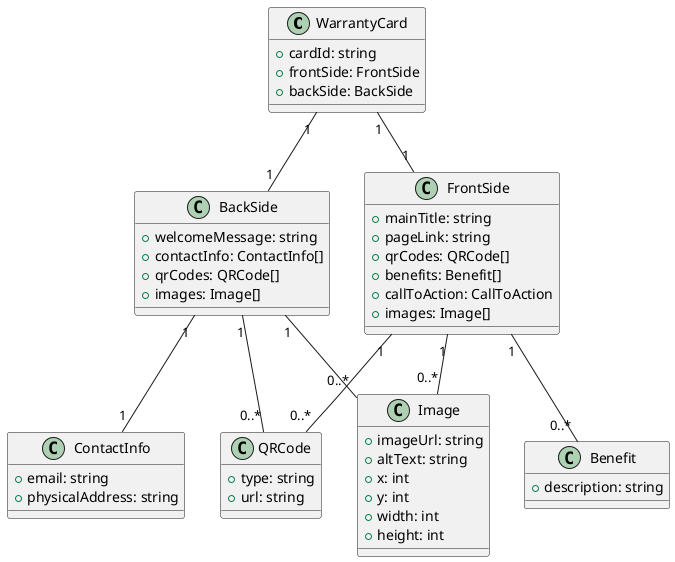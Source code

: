 @startuml ObjectModel

class "WarrantyCard" {
    + cardId: string
    + frontSide: FrontSide
    + backSide: BackSide
}

class "FrontSide" {
    + mainTitle: string
    + pageLink: string
    + qrCodes: QRCode[]
    + benefits: Benefit[]
    + callToAction: CallToAction
    + images: Image[]
}

class "BackSide" {
    + welcomeMessage: string
    + contactInfo: ContactInfo[]
    + qrCodes: QRCode[]
    + images: Image[]
}

class "QRCode" {
    + type: string
    + url: string
}

class "Benefit" {
    + description: string
}

class "ContactInfo" {
    + email: string
    + physicalAddress: string
}


class "Image" {
    + imageUrl: string
    + altText: string
    + x: int  /'coordenada horizontal en píxeles'/
    + y: int  /' coordenada vertical en píxeles'/
    + width: int  
    + height: int 
}

WarrantyCard "1" -- "1" FrontSide
WarrantyCard "1" -- "1" BackSide
FrontSide "1" -- "0..*" QRCode
FrontSide "1" -- "0..*" Benefit
FrontSide "1" -- "0..*" Image
BackSide "1" -- "0..*" QRCode
BackSide "1" -- "1" ContactInfo
BackSide "1" -- "0..*" Image
@enduml
